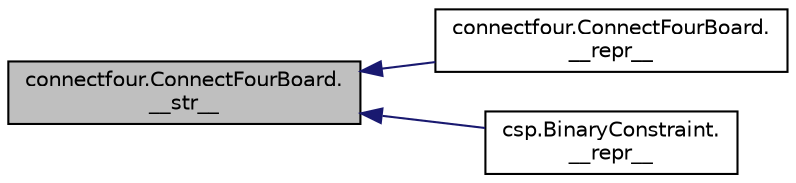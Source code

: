 digraph "connectfour.ConnectFourBoard.__str__"
{
  edge [fontname="Helvetica",fontsize="10",labelfontname="Helvetica",labelfontsize="10"];
  node [fontname="Helvetica",fontsize="10",shape=record];
  rankdir="LR";
  Node1 [label="connectfour.ConnectFourBoard.\l__str__",height=0.2,width=0.4,color="black", fillcolor="grey75", style="filled", fontcolor="black"];
  Node1 -> Node2 [dir="back",color="midnightblue",fontsize="10",style="solid"];
  Node2 [label="connectfour.ConnectFourBoard.\l__repr__",height=0.2,width=0.4,color="black", fillcolor="white", style="filled",URL="$classconnectfour_1_1_connect_four_board.html#a21aac38964cad4976cdb926e96090b2b"];
  Node1 -> Node3 [dir="back",color="midnightblue",fontsize="10",style="solid"];
  Node3 [label="csp.BinaryConstraint.\l__repr__",height=0.2,width=0.4,color="black", fillcolor="white", style="filled",URL="$classcsp_1_1_binary_constraint.html#abd1037cf01a9cb0f6bbf24296045f19e"];
}
